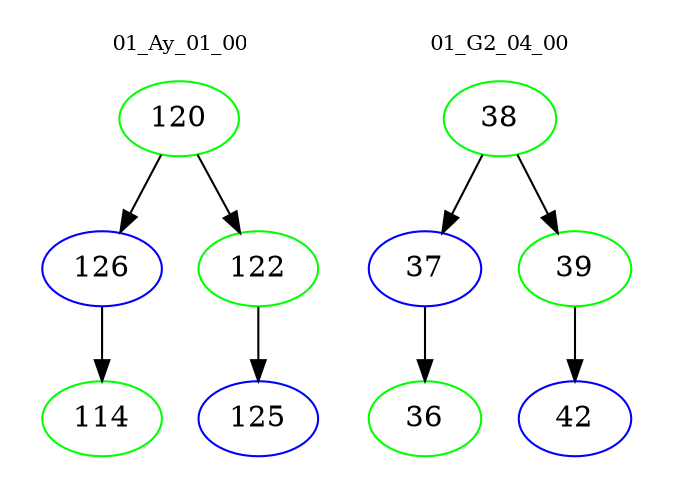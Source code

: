 digraph{
subgraph cluster_0 {
color = white
label = "01_Ay_01_00";
fontsize=10;
T0_120 [label="120", color="green"]
T0_120 -> T0_126 [color="black"]
T0_126 [label="126", color="blue"]
T0_126 -> T0_114 [color="black"]
T0_114 [label="114", color="green"]
T0_120 -> T0_122 [color="black"]
T0_122 [label="122", color="green"]
T0_122 -> T0_125 [color="black"]
T0_125 [label="125", color="blue"]
}
subgraph cluster_1 {
color = white
label = "01_G2_04_00";
fontsize=10;
T1_38 [label="38", color="green"]
T1_38 -> T1_37 [color="black"]
T1_37 [label="37", color="blue"]
T1_37 -> T1_36 [color="black"]
T1_36 [label="36", color="green"]
T1_38 -> T1_39 [color="black"]
T1_39 [label="39", color="green"]
T1_39 -> T1_42 [color="black"]
T1_42 [label="42", color="blue"]
}
}
